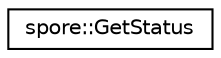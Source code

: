 digraph "Graphical Class Hierarchy"
{
  edge [fontname="Helvetica",fontsize="10",labelfontname="Helvetica",labelfontsize="10"];
  node [fontname="Helvetica",fontsize="10",shape=record];
  rankdir="LR";
  Node0 [label="spore::GetStatus",height=0.2,width=0.4,color="black", fillcolor="white", style="filled",URL="$classspore_1_1GetStatus.html",tooltip="Generic parameter getter class. "];
}
